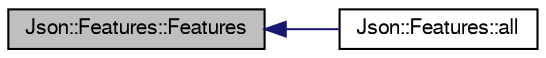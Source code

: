 digraph "Json::Features::Features"
{
  edge [fontname="FreeSans",fontsize="10",labelfontname="FreeSans",labelfontsize="10"];
  node [fontname="FreeSans",fontsize="10",shape=record];
  rankdir="LR";
  Node1 [label="Json::Features::Features",height=0.2,width=0.4,color="black", fillcolor="grey75", style="filled" fontcolor="black"];
  Node1 -> Node2 [dir="back",color="midnightblue",fontsize="10",style="solid",fontname="FreeSans"];
  Node2 [label="Json::Features::all",height=0.2,width=0.4,color="black", fillcolor="white", style="filled",URL="$class_json_1_1_features.html#a63894da6e2c100b38741fa933f3d33ae",tooltip="A configuration that allows all features and assumes all strings are UTF-8. "];
}
